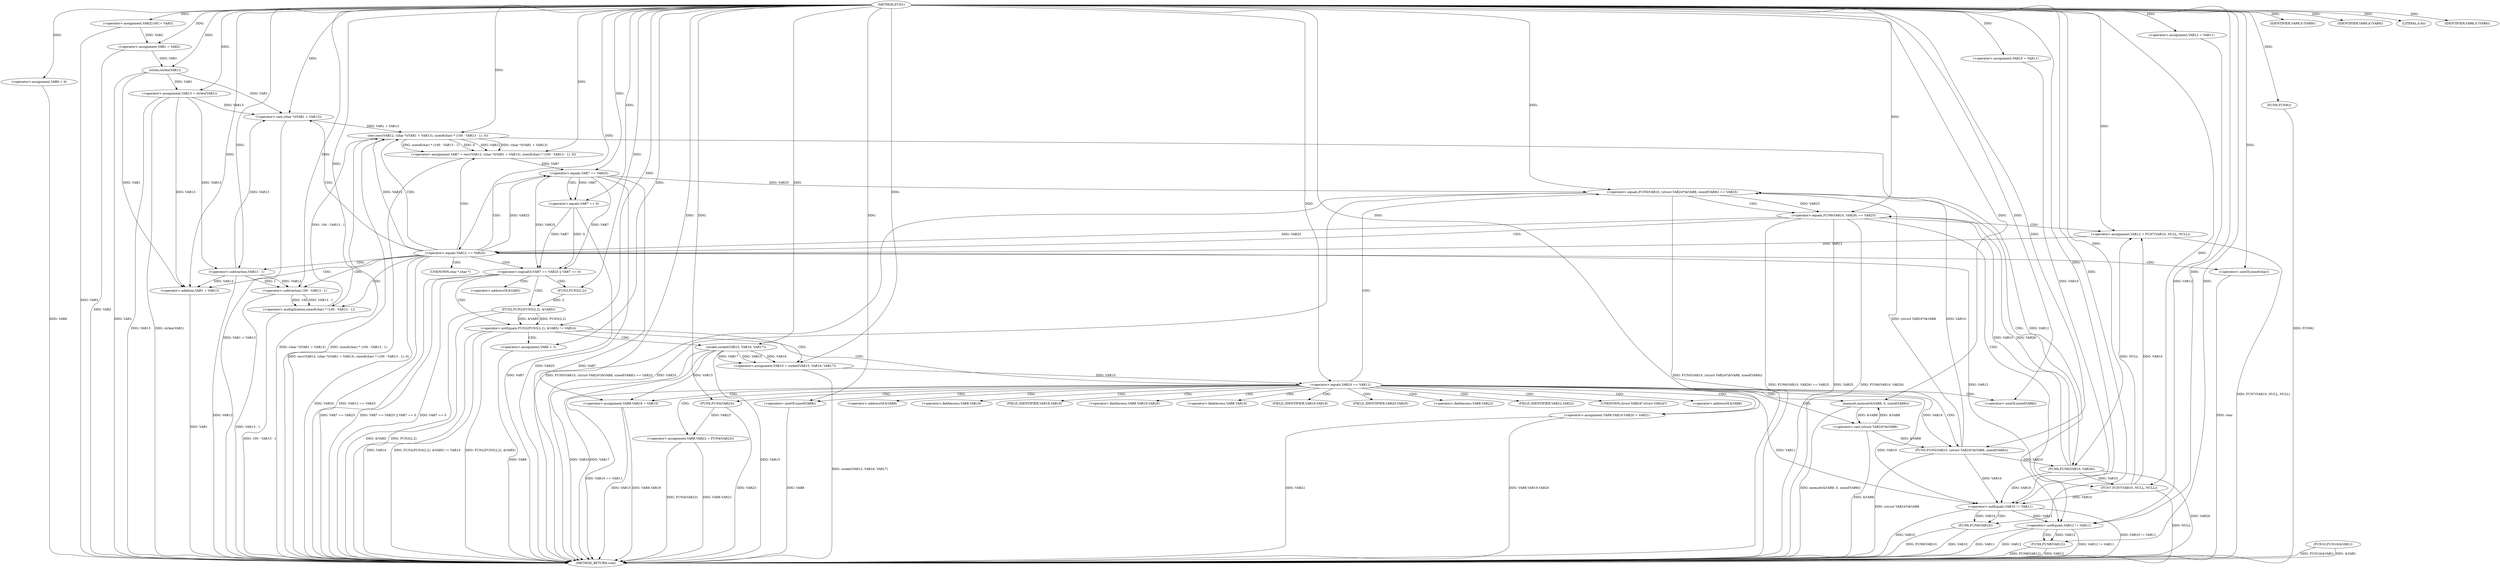 digraph FUN1 {  
"1000100" [label = "(METHOD,FUN1)" ]
"1000273" [label = "(METHOD_RETURN,void)" ]
"1000104" [label = "(<operator>.assignment,VAR2[100] = VAR3)" ]
"1000107" [label = "(<operator>.assignment,VAR1 = VAR2)" ]
"1000113" [label = "(<operator>.assignment,VAR6 = 0)" ]
"1000120" [label = "(<operator>.assignment,VAR10 = VAR11)" ]
"1000124" [label = "(<operator>.assignment,VAR12 = VAR11)" ]
"1000128" [label = "(<operator>.assignment,VAR13 = strlen(VAR1))" ]
"1000130" [label = "(strlen,strlen(VAR1))" ]
"1000135" [label = "(<operator>.notEquals,FUN2(FUN3(2,2), &VAR5) != VAR14)" ]
"1000136" [label = "(FUN2,FUN2(FUN3(2,2), &VAR5))" ]
"1000137" [label = "(FUN3,FUN3(2,2))" ]
"1000145" [label = "(<operator>.assignment,VAR6 = 1)" ]
"1000148" [label = "(<operator>.assignment,VAR10 = socket(VAR15, VAR16, VAR17))" ]
"1000150" [label = "(socket,socket(VAR15, VAR16, VAR17))" ]
"1000155" [label = "(<operator>.equals,VAR10 == VAR11)" ]
"1000160" [label = "(memset,memset(&VAR8, 0, sizeof(VAR8)))" ]
"1000164" [label = "(<operator>.sizeOf,sizeof(VAR8))" ]
"1000166" [label = "(<operator>.assignment,VAR8.VAR18 = VAR15)" ]
"1000171" [label = "(<operator>.assignment,VAR8.VAR19.VAR20 = VAR21)" ]
"1000178" [label = "(<operator>.assignment,VAR8.VAR22 = FUN4(VAR23))" ]
"1000182" [label = "(FUN4,FUN4(VAR23))" ]
"1000185" [label = "(<operator>.equals,FUN5(VAR10, (struct VAR24*)&VAR8, sizeof(VAR8)) == VAR25)" ]
"1000186" [label = "(FUN5,FUN5(VAR10, (struct VAR24*)&VAR8, sizeof(VAR8)))" ]
"1000188" [label = "(<operator>.cast,(struct VAR24*)&VAR8)" ]
"1000192" [label = "(<operator>.sizeOf,sizeof(VAR8))" ]
"1000198" [label = "(<operator>.equals,FUN6(VAR10, VAR26) == VAR25)" ]
"1000199" [label = "(FUN6,FUN6(VAR10, VAR26))" ]
"1000205" [label = "(<operator>.assignment,VAR12 = FUN7(VAR10, NULL, NULL))" ]
"1000207" [label = "(FUN7,FUN7(VAR10, NULL, NULL))" ]
"1000212" [label = "(<operator>.equals,VAR12 == VAR25)" ]
"1000217" [label = "(<operator>.assignment,VAR7 = recv(VAR12, (char *)(VAR1 + VAR13), sizeof(char) * (100 - VAR13 - 1), 0))" ]
"1000219" [label = "(recv,recv(VAR12, (char *)(VAR1 + VAR13), sizeof(char) * (100 - VAR13 - 1), 0))" ]
"1000221" [label = "(<operator>.cast,(char *)(VAR1 + VAR13))" ]
"1000223" [label = "(<operator>.addition,VAR1 + VAR13)" ]
"1000226" [label = "(<operator>.multiplication,sizeof(char) * (100 - VAR13 - 1))" ]
"1000227" [label = "(<operator>.sizeOf,sizeof(char))" ]
"1000229" [label = "(<operator>.subtraction,100 - VAR13 - 1)" ]
"1000231" [label = "(<operator>.subtraction,VAR13 - 1)" ]
"1000236" [label = "(<operator>.logicalOr,VAR7 == VAR25 || VAR7 == 0)" ]
"1000237" [label = "(<operator>.equals,VAR7 == VAR25)" ]
"1000240" [label = "(<operator>.equals,VAR7 == 0)" ]
"1000246" [label = "(IDENTIFIER,VAR9,if (VAR9))" ]
"1000249" [label = "(IDENTIFIER,VAR9,if (VAR9))" ]
"1000251" [label = "(LITERAL,0,do)" ]
"1000253" [label = "(<operator>.notEquals,VAR10 != VAR11)" ]
"1000257" [label = "(FUN8,FUN8(VAR10))" ]
"1000260" [label = "(<operator>.notEquals,VAR12 != VAR11)" ]
"1000264" [label = "(FUN8,FUN8(VAR12))" ]
"1000267" [label = "(IDENTIFIER,VAR6,if (VAR6))" ]
"1000269" [label = "(FUN9,FUN9())" ]
"1000270" [label = "(FUN10,FUN10(&VAR1))" ]
"1000140" [label = "(<operator>.addressOf,&VAR5)" ]
"1000161" [label = "(<operator>.addressOf,&VAR8)" ]
"1000167" [label = "(<operator>.fieldAccess,VAR8.VAR18)" ]
"1000169" [label = "(FIELD_IDENTIFIER,VAR18,VAR18)" ]
"1000172" [label = "(<operator>.fieldAccess,VAR8.VAR19.VAR20)" ]
"1000173" [label = "(<operator>.fieldAccess,VAR8.VAR19)" ]
"1000175" [label = "(FIELD_IDENTIFIER,VAR19,VAR19)" ]
"1000176" [label = "(FIELD_IDENTIFIER,VAR20,VAR20)" ]
"1000179" [label = "(<operator>.fieldAccess,VAR8.VAR22)" ]
"1000181" [label = "(FIELD_IDENTIFIER,VAR22,VAR22)" ]
"1000189" [label = "(UNKNOWN,struct VAR24*,struct VAR24*)" ]
"1000190" [label = "(<operator>.addressOf,&VAR8)" ]
"1000222" [label = "(UNKNOWN,char *,char *)" ]
  "1000185" -> "1000273"  [ label = "DDG: FUN5(VAR10, (struct VAR24*)&VAR8, sizeof(VAR8)) == VAR25"] 
  "1000264" -> "1000273"  [ label = "DDG: FUN8(VAR12)"] 
  "1000229" -> "1000273"  [ label = "DDG: VAR13 - 1"] 
  "1000178" -> "1000273"  [ label = "DDG: FUN4(VAR23)"] 
  "1000186" -> "1000273"  [ label = "DDG: (struct VAR24*)&VAR8"] 
  "1000128" -> "1000273"  [ label = "DDG: strlen(VAR1)"] 
  "1000260" -> "1000273"  [ label = "DDG: VAR12 != VAR11"] 
  "1000185" -> "1000273"  [ label = "DDG: FUN5(VAR10, (struct VAR24*)&VAR8, sizeof(VAR8))"] 
  "1000171" -> "1000273"  [ label = "DDG: VAR8.VAR19.VAR20"] 
  "1000135" -> "1000273"  [ label = "DDG: VAR14"] 
  "1000219" -> "1000273"  [ label = "DDG: (char *)(VAR1 + VAR13)"] 
  "1000185" -> "1000273"  [ label = "DDG: VAR25"] 
  "1000199" -> "1000273"  [ label = "DDG: VAR26"] 
  "1000221" -> "1000273"  [ label = "DDG: VAR1 + VAR13"] 
  "1000236" -> "1000273"  [ label = "DDG: VAR7 == VAR25"] 
  "1000207" -> "1000273"  [ label = "DDG: NULL"] 
  "1000236" -> "1000273"  [ label = "DDG: VAR7 == VAR25 || VAR7 == 0"] 
  "1000150" -> "1000273"  [ label = "DDG: VAR15"] 
  "1000237" -> "1000273"  [ label = "DDG: VAR25"] 
  "1000253" -> "1000273"  [ label = "DDG: VAR10 != VAR11"] 
  "1000188" -> "1000273"  [ label = "DDG: &VAR8"] 
  "1000178" -> "1000273"  [ label = "DDG: VAR8.VAR22"] 
  "1000219" -> "1000273"  [ label = "DDG: sizeof(char) * (100 - VAR13 - 1)"] 
  "1000217" -> "1000273"  [ label = "DDG: recv(VAR12, (char *)(VAR1 + VAR13), sizeof(char) * (100 - VAR13 - 1), 0)"] 
  "1000236" -> "1000273"  [ label = "DDG: VAR7 == 0"] 
  "1000160" -> "1000273"  [ label = "DDG: memset(&VAR8, 0, sizeof(VAR8))"] 
  "1000227" -> "1000273"  [ label = "DDG: char"] 
  "1000212" -> "1000273"  [ label = "DDG: VAR25"] 
  "1000253" -> "1000273"  [ label = "DDG: VAR10"] 
  "1000237" -> "1000273"  [ label = "DDG: VAR7"] 
  "1000113" -> "1000273"  [ label = "DDG: VAR6"] 
  "1000136" -> "1000273"  [ label = "DDG: &VAR5"] 
  "1000150" -> "1000273"  [ label = "DDG: VAR16"] 
  "1000264" -> "1000273"  [ label = "DDG: VAR12"] 
  "1000269" -> "1000273"  [ label = "DDG: FUN9()"] 
  "1000226" -> "1000273"  [ label = "DDG: 100 - VAR13 - 1"] 
  "1000128" -> "1000273"  [ label = "DDG: VAR13"] 
  "1000155" -> "1000273"  [ label = "DDG: VAR10 == VAR11"] 
  "1000166" -> "1000273"  [ label = "DDG: VAR8.VAR18"] 
  "1000257" -> "1000273"  [ label = "DDG: VAR10"] 
  "1000205" -> "1000273"  [ label = "DDG: FUN7(VAR10, NULL, NULL)"] 
  "1000150" -> "1000273"  [ label = "DDG: VAR17"] 
  "1000212" -> "1000273"  [ label = "DDG: VAR12 == VAR25"] 
  "1000260" -> "1000273"  [ label = "DDG: VAR11"] 
  "1000198" -> "1000273"  [ label = "DDG: FUN6(VAR10, VAR26)"] 
  "1000231" -> "1000273"  [ label = "DDG: VAR13"] 
  "1000135" -> "1000273"  [ label = "DDG: FUN2(FUN3(2,2), &VAR5) != VAR14"] 
  "1000192" -> "1000273"  [ label = "DDG: VAR8"] 
  "1000135" -> "1000273"  [ label = "DDG: FUN2(FUN3(2,2), &VAR5)"] 
  "1000171" -> "1000273"  [ label = "DDG: VAR21"] 
  "1000166" -> "1000273"  [ label = "DDG: VAR15"] 
  "1000270" -> "1000273"  [ label = "DDG: FUN10(&VAR1)"] 
  "1000148" -> "1000273"  [ label = "DDG: socket(VAR15, VAR16, VAR17)"] 
  "1000257" -> "1000273"  [ label = "DDG: FUN8(VAR10)"] 
  "1000260" -> "1000273"  [ label = "DDG: VAR12"] 
  "1000145" -> "1000273"  [ label = "DDG: VAR6"] 
  "1000240" -> "1000273"  [ label = "DDG: VAR7"] 
  "1000270" -> "1000273"  [ label = "DDG: &VAR1"] 
  "1000182" -> "1000273"  [ label = "DDG: VAR23"] 
  "1000136" -> "1000273"  [ label = "DDG: FUN3(2,2)"] 
  "1000104" -> "1000273"  [ label = "DDG: VAR3"] 
  "1000107" -> "1000273"  [ label = "DDG: VAR2"] 
  "1000223" -> "1000273"  [ label = "DDG: VAR1"] 
  "1000198" -> "1000273"  [ label = "DDG: FUN6(VAR10, VAR26) == VAR25"] 
  "1000130" -> "1000273"  [ label = "DDG: VAR1"] 
  "1000198" -> "1000273"  [ label = "DDG: VAR25"] 
  "1000100" -> "1000104"  [ label = "DDG: "] 
  "1000104" -> "1000107"  [ label = "DDG: VAR2"] 
  "1000100" -> "1000107"  [ label = "DDG: "] 
  "1000100" -> "1000113"  [ label = "DDG: "] 
  "1000100" -> "1000120"  [ label = "DDG: "] 
  "1000100" -> "1000124"  [ label = "DDG: "] 
  "1000130" -> "1000128"  [ label = "DDG: VAR1"] 
  "1000100" -> "1000128"  [ label = "DDG: "] 
  "1000107" -> "1000130"  [ label = "DDG: VAR1"] 
  "1000100" -> "1000130"  [ label = "DDG: "] 
  "1000136" -> "1000135"  [ label = "DDG: FUN3(2,2)"] 
  "1000136" -> "1000135"  [ label = "DDG: &VAR5"] 
  "1000137" -> "1000136"  [ label = "DDG: 2"] 
  "1000100" -> "1000137"  [ label = "DDG: "] 
  "1000100" -> "1000135"  [ label = "DDG: "] 
  "1000100" -> "1000145"  [ label = "DDG: "] 
  "1000150" -> "1000148"  [ label = "DDG: VAR15"] 
  "1000150" -> "1000148"  [ label = "DDG: VAR16"] 
  "1000150" -> "1000148"  [ label = "DDG: VAR17"] 
  "1000100" -> "1000148"  [ label = "DDG: "] 
  "1000100" -> "1000150"  [ label = "DDG: "] 
  "1000148" -> "1000155"  [ label = "DDG: VAR10"] 
  "1000100" -> "1000155"  [ label = "DDG: "] 
  "1000188" -> "1000160"  [ label = "DDG: &VAR8"] 
  "1000100" -> "1000160"  [ label = "DDG: "] 
  "1000100" -> "1000164"  [ label = "DDG: "] 
  "1000150" -> "1000166"  [ label = "DDG: VAR15"] 
  "1000100" -> "1000166"  [ label = "DDG: "] 
  "1000100" -> "1000171"  [ label = "DDG: "] 
  "1000182" -> "1000178"  [ label = "DDG: VAR23"] 
  "1000100" -> "1000182"  [ label = "DDG: "] 
  "1000186" -> "1000185"  [ label = "DDG: VAR10"] 
  "1000186" -> "1000185"  [ label = "DDG: (struct VAR24*)&VAR8"] 
  "1000155" -> "1000186"  [ label = "DDG: VAR10"] 
  "1000100" -> "1000186"  [ label = "DDG: "] 
  "1000188" -> "1000186"  [ label = "DDG: &VAR8"] 
  "1000160" -> "1000188"  [ label = "DDG: &VAR8"] 
  "1000100" -> "1000192"  [ label = "DDG: "] 
  "1000237" -> "1000185"  [ label = "DDG: VAR25"] 
  "1000100" -> "1000185"  [ label = "DDG: "] 
  "1000199" -> "1000198"  [ label = "DDG: VAR10"] 
  "1000199" -> "1000198"  [ label = "DDG: VAR26"] 
  "1000186" -> "1000199"  [ label = "DDG: VAR10"] 
  "1000100" -> "1000199"  [ label = "DDG: "] 
  "1000185" -> "1000198"  [ label = "DDG: VAR25"] 
  "1000100" -> "1000198"  [ label = "DDG: "] 
  "1000207" -> "1000205"  [ label = "DDG: VAR10"] 
  "1000207" -> "1000205"  [ label = "DDG: NULL"] 
  "1000100" -> "1000205"  [ label = "DDG: "] 
  "1000199" -> "1000207"  [ label = "DDG: VAR10"] 
  "1000100" -> "1000207"  [ label = "DDG: "] 
  "1000205" -> "1000212"  [ label = "DDG: VAR12"] 
  "1000100" -> "1000212"  [ label = "DDG: "] 
  "1000198" -> "1000212"  [ label = "DDG: VAR25"] 
  "1000219" -> "1000217"  [ label = "DDG: VAR12"] 
  "1000219" -> "1000217"  [ label = "DDG: (char *)(VAR1 + VAR13)"] 
  "1000219" -> "1000217"  [ label = "DDG: sizeof(char) * (100 - VAR13 - 1)"] 
  "1000219" -> "1000217"  [ label = "DDG: 0"] 
  "1000100" -> "1000217"  [ label = "DDG: "] 
  "1000212" -> "1000219"  [ label = "DDG: VAR12"] 
  "1000100" -> "1000219"  [ label = "DDG: "] 
  "1000221" -> "1000219"  [ label = "DDG: VAR1 + VAR13"] 
  "1000130" -> "1000221"  [ label = "DDG: VAR1"] 
  "1000100" -> "1000221"  [ label = "DDG: "] 
  "1000128" -> "1000221"  [ label = "DDG: VAR13"] 
  "1000231" -> "1000221"  [ label = "DDG: VAR13"] 
  "1000130" -> "1000223"  [ label = "DDG: VAR1"] 
  "1000100" -> "1000223"  [ label = "DDG: "] 
  "1000128" -> "1000223"  [ label = "DDG: VAR13"] 
  "1000231" -> "1000223"  [ label = "DDG: VAR13"] 
  "1000226" -> "1000219"  [ label = "DDG: 100 - VAR13 - 1"] 
  "1000100" -> "1000226"  [ label = "DDG: "] 
  "1000100" -> "1000227"  [ label = "DDG: "] 
  "1000229" -> "1000226"  [ label = "DDG: 100"] 
  "1000229" -> "1000226"  [ label = "DDG: VAR13 - 1"] 
  "1000100" -> "1000229"  [ label = "DDG: "] 
  "1000231" -> "1000229"  [ label = "DDG: VAR13"] 
  "1000231" -> "1000229"  [ label = "DDG: 1"] 
  "1000100" -> "1000231"  [ label = "DDG: "] 
  "1000128" -> "1000231"  [ label = "DDG: VAR13"] 
  "1000237" -> "1000236"  [ label = "DDG: VAR7"] 
  "1000237" -> "1000236"  [ label = "DDG: VAR25"] 
  "1000217" -> "1000237"  [ label = "DDG: VAR7"] 
  "1000100" -> "1000237"  [ label = "DDG: "] 
  "1000212" -> "1000237"  [ label = "DDG: VAR25"] 
  "1000240" -> "1000236"  [ label = "DDG: VAR7"] 
  "1000240" -> "1000236"  [ label = "DDG: 0"] 
  "1000237" -> "1000240"  [ label = "DDG: VAR7"] 
  "1000100" -> "1000240"  [ label = "DDG: "] 
  "1000100" -> "1000246"  [ label = "DDG: "] 
  "1000100" -> "1000249"  [ label = "DDG: "] 
  "1000100" -> "1000251"  [ label = "DDG: "] 
  "1000186" -> "1000253"  [ label = "DDG: VAR10"] 
  "1000199" -> "1000253"  [ label = "DDG: VAR10"] 
  "1000120" -> "1000253"  [ label = "DDG: VAR10"] 
  "1000207" -> "1000253"  [ label = "DDG: VAR10"] 
  "1000155" -> "1000253"  [ label = "DDG: VAR10"] 
  "1000100" -> "1000253"  [ label = "DDG: "] 
  "1000155" -> "1000253"  [ label = "DDG: VAR11"] 
  "1000253" -> "1000257"  [ label = "DDG: VAR10"] 
  "1000100" -> "1000257"  [ label = "DDG: "] 
  "1000124" -> "1000260"  [ label = "DDG: VAR12"] 
  "1000212" -> "1000260"  [ label = "DDG: VAR12"] 
  "1000219" -> "1000260"  [ label = "DDG: VAR12"] 
  "1000100" -> "1000260"  [ label = "DDG: "] 
  "1000253" -> "1000260"  [ label = "DDG: VAR11"] 
  "1000260" -> "1000264"  [ label = "DDG: VAR12"] 
  "1000100" -> "1000264"  [ label = "DDG: "] 
  "1000100" -> "1000267"  [ label = "DDG: "] 
  "1000100" -> "1000269"  [ label = "DDG: "] 
  "1000135" -> "1000150"  [ label = "CDG: "] 
  "1000135" -> "1000148"  [ label = "CDG: "] 
  "1000135" -> "1000145"  [ label = "CDG: "] 
  "1000135" -> "1000155"  [ label = "CDG: "] 
  "1000155" -> "1000164"  [ label = "CDG: "] 
  "1000155" -> "1000161"  [ label = "CDG: "] 
  "1000155" -> "1000182"  [ label = "CDG: "] 
  "1000155" -> "1000166"  [ label = "CDG: "] 
  "1000155" -> "1000188"  [ label = "CDG: "] 
  "1000155" -> "1000190"  [ label = "CDG: "] 
  "1000155" -> "1000167"  [ label = "CDG: "] 
  "1000155" -> "1000175"  [ label = "CDG: "] 
  "1000155" -> "1000160"  [ label = "CDG: "] 
  "1000155" -> "1000179"  [ label = "CDG: "] 
  "1000155" -> "1000192"  [ label = "CDG: "] 
  "1000155" -> "1000176"  [ label = "CDG: "] 
  "1000155" -> "1000185"  [ label = "CDG: "] 
  "1000155" -> "1000186"  [ label = "CDG: "] 
  "1000155" -> "1000172"  [ label = "CDG: "] 
  "1000155" -> "1000189"  [ label = "CDG: "] 
  "1000155" -> "1000169"  [ label = "CDG: "] 
  "1000155" -> "1000178"  [ label = "CDG: "] 
  "1000155" -> "1000173"  [ label = "CDG: "] 
  "1000155" -> "1000171"  [ label = "CDG: "] 
  "1000155" -> "1000181"  [ label = "CDG: "] 
  "1000185" -> "1000199"  [ label = "CDG: "] 
  "1000185" -> "1000198"  [ label = "CDG: "] 
  "1000198" -> "1000212"  [ label = "CDG: "] 
  "1000198" -> "1000207"  [ label = "CDG: "] 
  "1000198" -> "1000205"  [ label = "CDG: "] 
  "1000212" -> "1000221"  [ label = "CDG: "] 
  "1000212" -> "1000227"  [ label = "CDG: "] 
  "1000212" -> "1000219"  [ label = "CDG: "] 
  "1000212" -> "1000236"  [ label = "CDG: "] 
  "1000212" -> "1000222"  [ label = "CDG: "] 
  "1000212" -> "1000217"  [ label = "CDG: "] 
  "1000212" -> "1000226"  [ label = "CDG: "] 
  "1000212" -> "1000229"  [ label = "CDG: "] 
  "1000212" -> "1000237"  [ label = "CDG: "] 
  "1000212" -> "1000231"  [ label = "CDG: "] 
  "1000212" -> "1000223"  [ label = "CDG: "] 
  "1000236" -> "1000135"  [ label = "CDG: "] 
  "1000236" -> "1000136"  [ label = "CDG: "] 
  "1000236" -> "1000137"  [ label = "CDG: "] 
  "1000236" -> "1000140"  [ label = "CDG: "] 
  "1000237" -> "1000240"  [ label = "CDG: "] 
  "1000253" -> "1000257"  [ label = "CDG: "] 
  "1000260" -> "1000264"  [ label = "CDG: "] 
}
